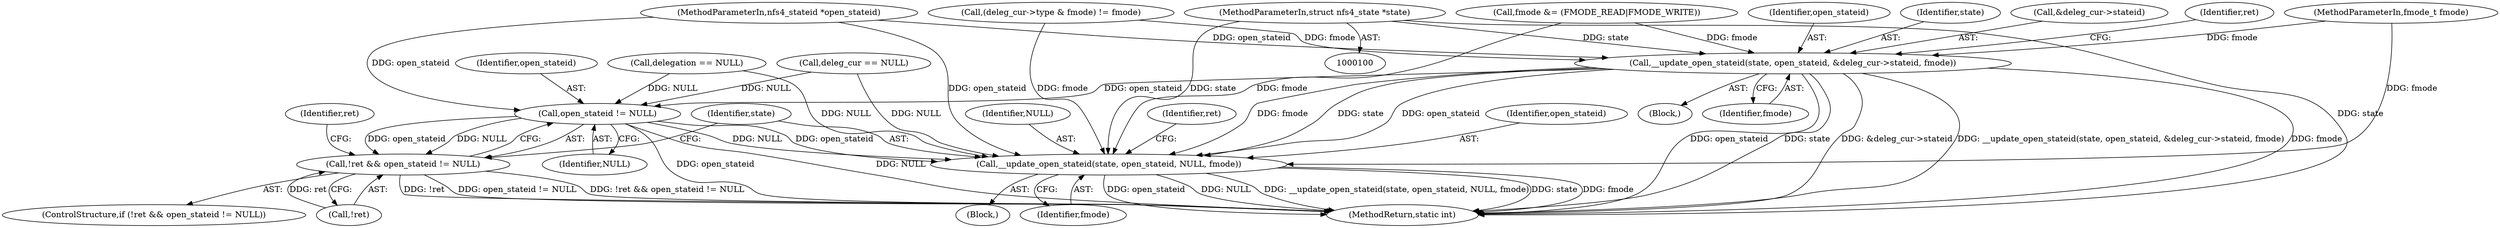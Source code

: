 digraph "0_linux_dc0b027dfadfcb8a5504f7d8052754bf8d501ab9_25@pointer" {
"1000101" [label="(MethodParameterIn,struct nfs4_state *state)"];
"1000182" [label="(Call,__update_open_stateid(state, open_stateid, &deleg_cur->stateid, fmode))"];
"1000205" [label="(Call,open_stateid != NULL)"];
"1000202" [label="(Call,!ret && open_stateid != NULL)"];
"1000209" [label="(Call,__update_open_stateid(state, open_stateid, NULL, fmode))"];
"1000105" [label="(Block,)"];
"1000189" [label="(Identifier,fmode)"];
"1000211" [label="(Identifier,open_stateid)"];
"1000219" [label="(MethodReturn,static int)"];
"1000104" [label="(MethodParameterIn,fmode_t fmode)"];
"1000202" [label="(Call,!ret && open_stateid != NULL)"];
"1000207" [label="(Identifier,NULL)"];
"1000131" [label="(Call,deleg_cur == NULL)"];
"1000191" [label="(Identifier,ret)"];
"1000182" [label="(Call,__update_open_stateid(state, open_stateid, &deleg_cur->stateid, fmode))"];
"1000209" [label="(Call,__update_open_stateid(state, open_stateid, NULL, fmode))"];
"1000156" [label="(Call,delegation == NULL)"];
"1000201" [label="(ControlStructure,if (!ret && open_stateid != NULL))"];
"1000212" [label="(Identifier,NULL)"];
"1000208" [label="(Block,)"];
"1000206" [label="(Identifier,open_stateid)"];
"1000218" [label="(Identifier,ret)"];
"1000184" [label="(Identifier,open_stateid)"];
"1000215" [label="(Identifier,ret)"];
"1000183" [label="(Identifier,state)"];
"1000203" [label="(Call,!ret)"];
"1000213" [label="(Identifier,fmode)"];
"1000185" [label="(Call,&deleg_cur->stateid)"];
"1000101" [label="(MethodParameterIn,struct nfs4_state *state)"];
"1000210" [label="(Identifier,state)"];
"1000102" [label="(MethodParameterIn,nfs4_stateid *open_stateid)"];
"1000118" [label="(Call,fmode &= (FMODE_READ|FMODE_WRITE))"];
"1000147" [label="(Call,(deleg_cur->type & fmode) != fmode)"];
"1000205" [label="(Call,open_stateid != NULL)"];
"1000101" -> "1000100"  [label="AST: "];
"1000101" -> "1000219"  [label="DDG: state"];
"1000101" -> "1000182"  [label="DDG: state"];
"1000101" -> "1000209"  [label="DDG: state"];
"1000182" -> "1000105"  [label="AST: "];
"1000182" -> "1000189"  [label="CFG: "];
"1000183" -> "1000182"  [label="AST: "];
"1000184" -> "1000182"  [label="AST: "];
"1000185" -> "1000182"  [label="AST: "];
"1000189" -> "1000182"  [label="AST: "];
"1000191" -> "1000182"  [label="CFG: "];
"1000182" -> "1000219"  [label="DDG: &deleg_cur->stateid"];
"1000182" -> "1000219"  [label="DDG: __update_open_stateid(state, open_stateid, &deleg_cur->stateid, fmode)"];
"1000182" -> "1000219"  [label="DDG: fmode"];
"1000182" -> "1000219"  [label="DDG: open_stateid"];
"1000182" -> "1000219"  [label="DDG: state"];
"1000102" -> "1000182"  [label="DDG: open_stateid"];
"1000147" -> "1000182"  [label="DDG: fmode"];
"1000118" -> "1000182"  [label="DDG: fmode"];
"1000104" -> "1000182"  [label="DDG: fmode"];
"1000182" -> "1000205"  [label="DDG: open_stateid"];
"1000182" -> "1000209"  [label="DDG: state"];
"1000182" -> "1000209"  [label="DDG: open_stateid"];
"1000182" -> "1000209"  [label="DDG: fmode"];
"1000205" -> "1000202"  [label="AST: "];
"1000205" -> "1000207"  [label="CFG: "];
"1000206" -> "1000205"  [label="AST: "];
"1000207" -> "1000205"  [label="AST: "];
"1000202" -> "1000205"  [label="CFG: "];
"1000205" -> "1000219"  [label="DDG: open_stateid"];
"1000205" -> "1000219"  [label="DDG: NULL"];
"1000205" -> "1000202"  [label="DDG: open_stateid"];
"1000205" -> "1000202"  [label="DDG: NULL"];
"1000102" -> "1000205"  [label="DDG: open_stateid"];
"1000156" -> "1000205"  [label="DDG: NULL"];
"1000131" -> "1000205"  [label="DDG: NULL"];
"1000205" -> "1000209"  [label="DDG: open_stateid"];
"1000205" -> "1000209"  [label="DDG: NULL"];
"1000202" -> "1000201"  [label="AST: "];
"1000202" -> "1000203"  [label="CFG: "];
"1000203" -> "1000202"  [label="AST: "];
"1000210" -> "1000202"  [label="CFG: "];
"1000218" -> "1000202"  [label="CFG: "];
"1000202" -> "1000219"  [label="DDG: !ret"];
"1000202" -> "1000219"  [label="DDG: open_stateid != NULL"];
"1000202" -> "1000219"  [label="DDG: !ret && open_stateid != NULL"];
"1000203" -> "1000202"  [label="DDG: ret"];
"1000209" -> "1000208"  [label="AST: "];
"1000209" -> "1000213"  [label="CFG: "];
"1000210" -> "1000209"  [label="AST: "];
"1000211" -> "1000209"  [label="AST: "];
"1000212" -> "1000209"  [label="AST: "];
"1000213" -> "1000209"  [label="AST: "];
"1000215" -> "1000209"  [label="CFG: "];
"1000209" -> "1000219"  [label="DDG: NULL"];
"1000209" -> "1000219"  [label="DDG: __update_open_stateid(state, open_stateid, NULL, fmode)"];
"1000209" -> "1000219"  [label="DDG: state"];
"1000209" -> "1000219"  [label="DDG: fmode"];
"1000209" -> "1000219"  [label="DDG: open_stateid"];
"1000102" -> "1000209"  [label="DDG: open_stateid"];
"1000156" -> "1000209"  [label="DDG: NULL"];
"1000131" -> "1000209"  [label="DDG: NULL"];
"1000147" -> "1000209"  [label="DDG: fmode"];
"1000118" -> "1000209"  [label="DDG: fmode"];
"1000104" -> "1000209"  [label="DDG: fmode"];
}
